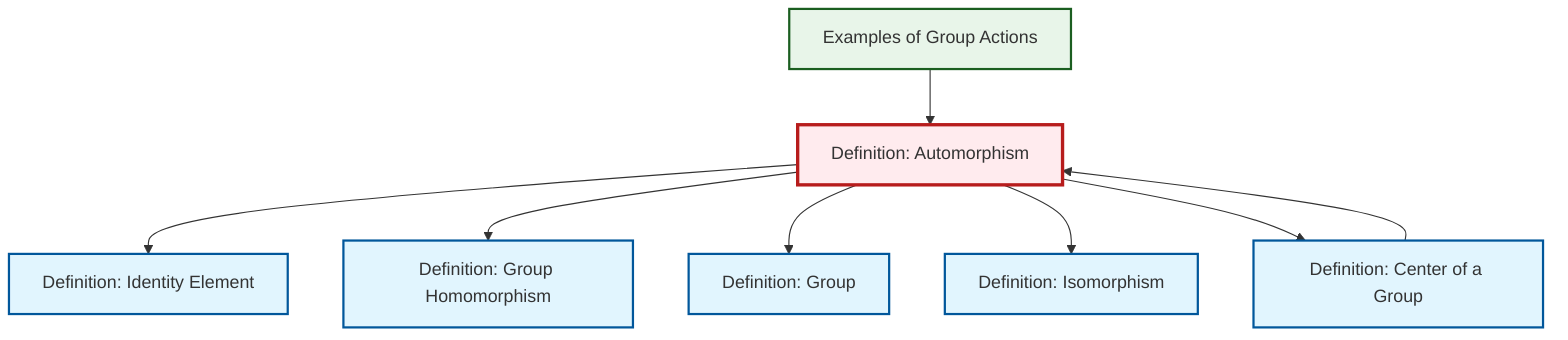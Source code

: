 graph TD
    classDef definition fill:#e1f5fe,stroke:#01579b,stroke-width:2px
    classDef theorem fill:#f3e5f5,stroke:#4a148c,stroke-width:2px
    classDef axiom fill:#fff3e0,stroke:#e65100,stroke-width:2px
    classDef example fill:#e8f5e9,stroke:#1b5e20,stroke-width:2px
    classDef current fill:#ffebee,stroke:#b71c1c,stroke-width:3px
    ex-group-action-examples["Examples of Group Actions"]:::example
    def-isomorphism["Definition: Isomorphism"]:::definition
    def-automorphism["Definition: Automorphism"]:::definition
    def-group["Definition: Group"]:::definition
    def-center-of-group["Definition: Center of a Group"]:::definition
    def-homomorphism["Definition: Group Homomorphism"]:::definition
    def-identity-element["Definition: Identity Element"]:::definition
    def-automorphism --> def-identity-element
    def-automorphism --> def-homomorphism
    def-automorphism --> def-group
    ex-group-action-examples --> def-automorphism
    def-center-of-group --> def-automorphism
    def-automorphism --> def-isomorphism
    def-automorphism --> def-center-of-group
    class def-automorphism current